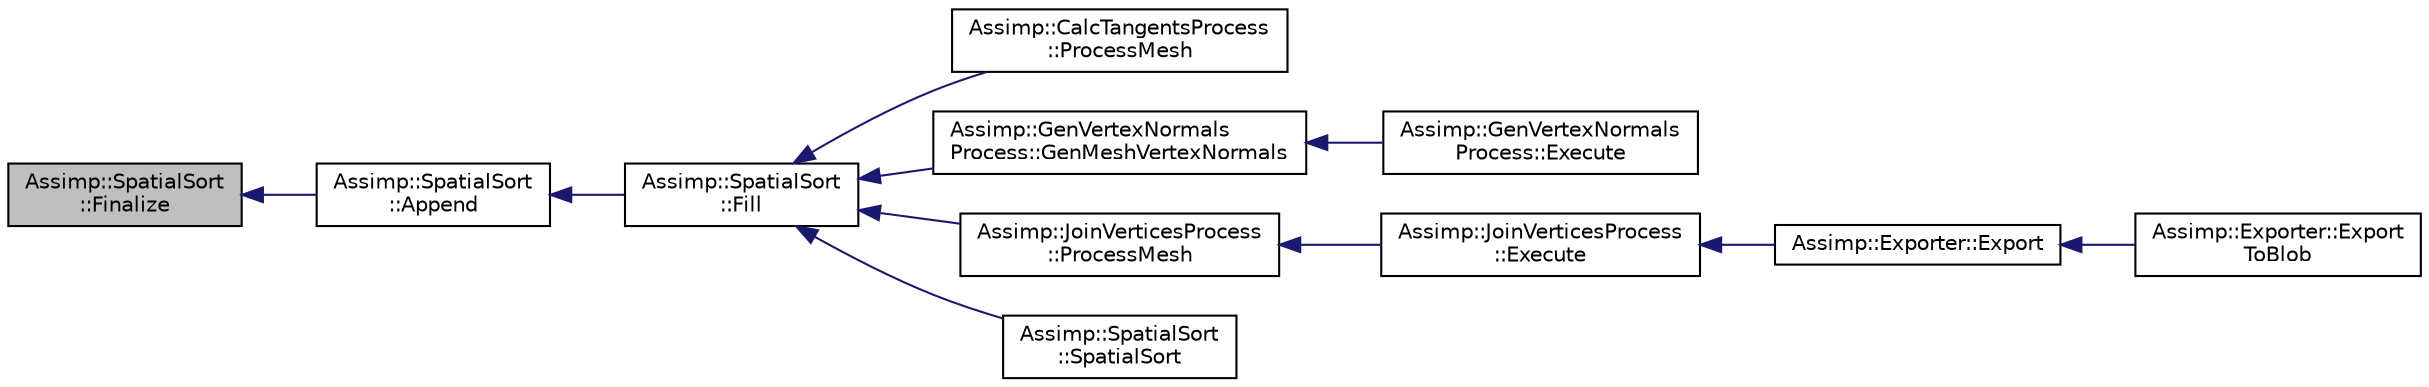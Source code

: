 digraph "Assimp::SpatialSort::Finalize"
{
  edge [fontname="Helvetica",fontsize="10",labelfontname="Helvetica",labelfontsize="10"];
  node [fontname="Helvetica",fontsize="10",shape=record];
  rankdir="LR";
  Node1 [label="Assimp::SpatialSort\l::Finalize",height=0.2,width=0.4,color="black", fillcolor="grey75", style="filled", fontcolor="black"];
  Node1 -> Node2 [dir="back",color="midnightblue",fontsize="10",style="solid"];
  Node2 [label="Assimp::SpatialSort\l::Append",height=0.2,width=0.4,color="black", fillcolor="white", style="filled",URL="$class_assimp_1_1_spatial_sort.html#acc7813f0ab385e7744890b92f12c8fd8"];
  Node2 -> Node3 [dir="back",color="midnightblue",fontsize="10",style="solid"];
  Node3 [label="Assimp::SpatialSort\l::Fill",height=0.2,width=0.4,color="black", fillcolor="white", style="filled",URL="$class_assimp_1_1_spatial_sort.html#a9818ff67761742c6492173e61035ad37"];
  Node3 -> Node4 [dir="back",color="midnightblue",fontsize="10",style="solid"];
  Node4 [label="Assimp::CalcTangentsProcess\l::ProcessMesh",height=0.2,width=0.4,color="black", fillcolor="white", style="filled",URL="$class_assimp_1_1_calc_tangents_process.html#a3bcd59a8133ee86b766684788aedaa35"];
  Node3 -> Node5 [dir="back",color="midnightblue",fontsize="10",style="solid"];
  Node5 [label="Assimp::GenVertexNormals\lProcess::GenMeshVertexNormals",height=0.2,width=0.4,color="black", fillcolor="white", style="filled",URL="$class_assimp_1_1_gen_vertex_normals_process.html#ac591d330ec07c819c42130634d389c83"];
  Node5 -> Node6 [dir="back",color="midnightblue",fontsize="10",style="solid"];
  Node6 [label="Assimp::GenVertexNormals\lProcess::Execute",height=0.2,width=0.4,color="black", fillcolor="white", style="filled",URL="$class_assimp_1_1_gen_vertex_normals_process.html#a2514a574f19838ebb9aa7c539d16ebe2"];
  Node3 -> Node7 [dir="back",color="midnightblue",fontsize="10",style="solid"];
  Node7 [label="Assimp::JoinVerticesProcess\l::ProcessMesh",height=0.2,width=0.4,color="black", fillcolor="white", style="filled",URL="$class_assimp_1_1_join_vertices_process.html#ab900e951f4144ee6754c9176cb3ba36e"];
  Node7 -> Node8 [dir="back",color="midnightblue",fontsize="10",style="solid"];
  Node8 [label="Assimp::JoinVerticesProcess\l::Execute",height=0.2,width=0.4,color="black", fillcolor="white", style="filled",URL="$class_assimp_1_1_join_vertices_process.html#a8930ce25e09083b42e34c6e0d87b7453"];
  Node8 -> Node9 [dir="back",color="midnightblue",fontsize="10",style="solid"];
  Node9 [label="Assimp::Exporter::Export",height=0.2,width=0.4,color="black", fillcolor="white", style="filled",URL="$class_assimp_1_1_exporter.html#a3226ea1a598a94c899fa17acebe5d47d"];
  Node9 -> Node10 [dir="back",color="midnightblue",fontsize="10",style="solid"];
  Node10 [label="Assimp::Exporter::Export\lToBlob",height=0.2,width=0.4,color="black", fillcolor="white", style="filled",URL="$class_assimp_1_1_exporter.html#a534989e16682cc20fde977f9f859aa29"];
  Node3 -> Node11 [dir="back",color="midnightblue",fontsize="10",style="solid"];
  Node11 [label="Assimp::SpatialSort\l::SpatialSort",height=0.2,width=0.4,color="black", fillcolor="white", style="filled",URL="$class_assimp_1_1_spatial_sort.html#a5f2d83525c94a943f38450e4fa9da3e9"];
}
